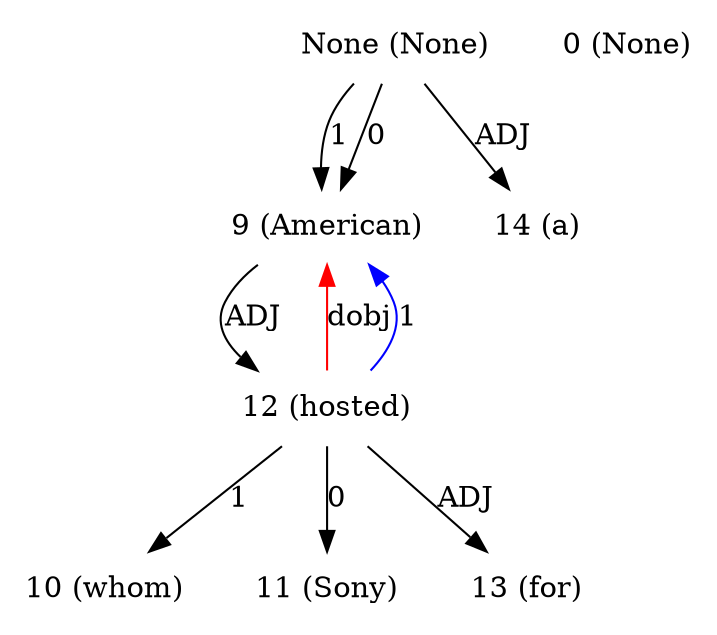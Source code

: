 digraph G{
edge [dir=forward]
node [shape=plaintext]

None [label="None (None)"]
None -> 9 [label="1"]
None [label="None (None)"]
None -> 9 [label="0"]
None [label="None (None)"]
None -> 14 [label="ADJ"]
0 [label="0 (None)"]
9 [label="9 (American)"]
9 -> 12 [label="ADJ"]
12 -> 9 [label="dobj", color="red"]
10 [label="10 (whom)"]
11 [label="11 (Sony)"]
12 [label="12 (hosted)"]
12 -> 10 [label="1"]
12 -> 9 [label="1", color="blue"]
12 -> 11 [label="0"]
12 -> 13 [label="ADJ"]
13 [label="13 (for)"]
14 [label="14 (a)"]
}
